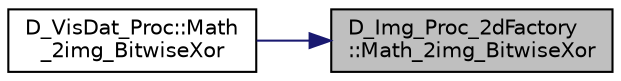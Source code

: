 digraph "D_Img_Proc_2dFactory::Math_2img_BitwiseXor"
{
 // LATEX_PDF_SIZE
  edge [fontname="Helvetica",fontsize="10",labelfontname="Helvetica",labelfontsize="10"];
  node [fontname="Helvetica",fontsize="10",shape=record];
  rankdir="RL";
  Node1 [label="D_Img_Proc_2dFactory\l::Math_2img_BitwiseXor",height=0.2,width=0.4,color="black", fillcolor="grey75", style="filled", fontcolor="black",tooltip=" "];
  Node1 -> Node2 [dir="back",color="midnightblue",fontsize="10",style="solid",fontname="Helvetica"];
  Node2 [label="D_VisDat_Proc::Math\l_2img_BitwiseXor",height=0.2,width=0.4,color="black", fillcolor="white", style="filled",URL="$class_d___vis_dat___proc.html#ab1b22004409e300a513a9aeddaf4b56c",tooltip=" "];
}

